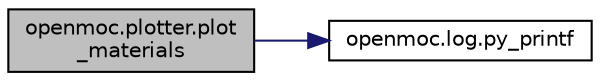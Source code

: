 digraph "openmoc.plotter.plot_materials"
{
  edge [fontname="Helvetica",fontsize="10",labelfontname="Helvetica",labelfontsize="10"];
  node [fontname="Helvetica",fontsize="10",shape=record];
  rankdir="LR";
  Node1 [label="openmoc.plotter.plot\l_materials",height=0.2,width=0.4,color="black", fillcolor="grey75", style="filled" fontcolor="black"];
  Node1 -> Node2 [color="midnightblue",fontsize="10",style="solid",fontname="Helvetica"];
  Node2 [label="openmoc.log.py_printf",height=0.2,width=0.4,color="black", fillcolor="white", style="filled",URL="$namespaceopenmoc_1_1log.html#a0bfafaa584b4e7156cce255cb70943e5",tooltip="Function to print a log message to the screen."];
}

